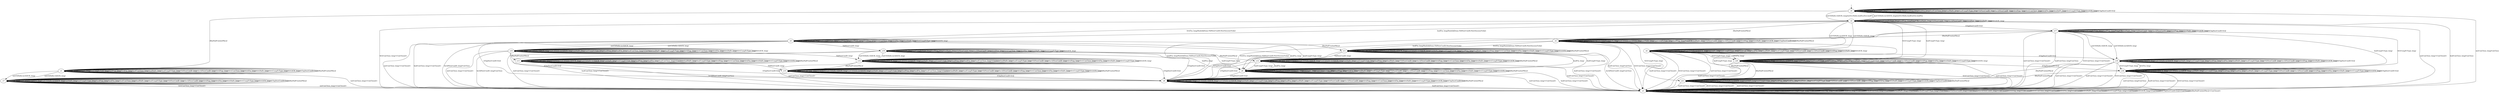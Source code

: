 digraph "../results/kwikModels/kwik-PSK-l-0/learnedModel" {
s0 [label=s0];
s1 [label=s1];
s2 [label=s2];
s3 [label=s3];
s4 [label=s4];
s5 [label=s5];
s6 [label=s6];
s7 [label=s7];
s8 [label=s8];
s9 [label=s9];
s10 [label=s10];
s11 [label=s11];
s12 [label=s12];
s13 [label=s13];
s14 [label=s14];
s15 [label=s15];
s16 [label=s16];
s17 [label=s17];
s18 [label=s18];
s19 [label=s19];
s20 [label=s20];
s21 [label=s21];
s0 -> s0  [label="initPing_long/PingACK "];
s0 -> s3  [label="initConClose_long/ConClose "];
s0 -> s2  [label="initCltHello-vldACK_long/initSvrHello,hndEncExt,hndFin "];
s0 -> s2  [label="initCltHello-invldACK_long/initSvrHello,hndEncExt,hndFin "];
s0 -> s0  [label="initNoFr_long/ "];
s0 -> s0  [label="initUnxpFrType_long/ "];
s0 -> s0  [label="hndPing_long/ "];
s0 -> s0  [label="hndFin_long/ "];
s0 -> s0  [label="hndConClose_long/ "];
s0 -> s0  [label="hndNoFr_long/ "];
s0 -> s0  [label="hndUnxpFrType_long/ "];
s0 -> s0  [label="VldNewConID_long/ "];
s0 -> s0  [label="InvldNewConID_long/ "];
s0 -> s0  [label="0rttPing_long/ "];
s0 -> s0  [label="0rttConClose_long/ "];
s0 -> s0  [label="0rttFin_long/ "];
s0 -> s0  [label="0rttNoFr_long/ "];
s0 -> s0  [label="0rttUnxpFrType_long/ "];
s0 -> s0  [label="0rttACK_long/ "];
s0 -> s0  [label="[ChgDestConID-Ori]/ "];
s0 -> s1  [label="[RmPadFrmInitPkts]/ "];
s1 -> s1  [label="initPing_long/ "];
s1 -> s3  [label="initConClose_long/<ConClosed> "];
s1 -> s7  [label="initCltHello-vldACK_long/ "];
s1 -> s7  [label="initCltHello-invldACK_long/ "];
s1 -> s1  [label="initNoFr_long/ "];
s1 -> s1  [label="initUnxpFrType_long/ "];
s1 -> s1  [label="hndPing_long/ "];
s1 -> s1  [label="hndFin_long/ "];
s1 -> s1  [label="hndConClose_long/ "];
s1 -> s1  [label="hndNoFr_long/ "];
s1 -> s1  [label="hndUnxpFrType_long/ "];
s1 -> s1  [label="VldNewConID_long/ "];
s1 -> s1  [label="InvldNewConID_long/ "];
s1 -> s1  [label="0rttPing_long/ "];
s1 -> s1  [label="0rttConClose_long/ "];
s1 -> s1  [label="0rttFin_long/ "];
s1 -> s1  [label="0rttNoFr_long/ "];
s1 -> s1  [label="0rttUnxpFrType_long/ "];
s1 -> s1  [label="0rttACK_long/ "];
s1 -> s1  [label="[ChgDestConID-Ori]/ "];
s1 -> s1  [label="[RmPadFrmInitPkts]/ "];
s2 -> s2  [label="initPing_long/ "];
s2 -> s3  [label="initConClose_long/<ConClosed> "];
s2 -> s6  [label="initCltHello-vldACK_long/ "];
s2 -> s6  [label="initCltHello-invldACK_long/ "];
s2 -> s2  [label="initNoFr_long/ "];
s2 -> s2  [label="initUnxpFrType_long/ "];
s2 -> s2  [label="hndPing_long/PingACK "];
s2 -> s5  [label="hndFin_long/HndshkDone,VldNewConID,NewSessionTicket "];
s2 -> s3  [label="hndConClose_long/ConClose "];
s2 -> s2  [label="hndNoFr_long/ "];
s2 -> s20  [label="hndUnxpFrType_long/ "];
s2 -> s2  [label="VldNewConID_long/ "];
s2 -> s2  [label="InvldNewConID_long/ "];
s2 -> s2  [label="0rttPing_long/ "];
s2 -> s3  [label="0rttConClose_long/<ConClosed> "];
s2 -> s5  [label="0rttFin_long/HndshkDone,VldNewConID,NewSessionTicket "];
s2 -> s2  [label="0rttNoFr_long/ "];
s2 -> s20  [label="0rttUnxpFrType_long/ "];
s2 -> s2  [label="0rttACK_long/ "];
s2 -> s17  [label="[ChgDestConID-Ori]/ "];
s2 -> s4  [label="[RmPadFrmInitPkts]/ "];
s3 -> s3  [label="initPing_long/<ConClosed> "];
s3 -> s3  [label="initConClose_long/<ConClosed> "];
s3 -> s3  [label="initCltHello-vldACK_long/<ConClosed> "];
s3 -> s3  [label="initCltHello-invldACK_long/<ConClosed> "];
s3 -> s3  [label="initNoFr_long/<ConClosed> "];
s3 -> s3  [label="initUnxpFrType_long/<ConClosed> "];
s3 -> s3  [label="hndPing_long/<ConClosed> "];
s3 -> s3  [label="hndFin_long/<ConClosed> "];
s3 -> s3  [label="hndConClose_long/<ConClosed> "];
s3 -> s3  [label="hndNoFr_long/<ConClosed> "];
s3 -> s3  [label="hndUnxpFrType_long/<ConClosed> "];
s3 -> s3  [label="VldNewConID_long/<ConClosed> "];
s3 -> s3  [label="InvldNewConID_long/<ConClosed> "];
s3 -> s3  [label="0rttPing_long/<ConClosed> "];
s3 -> s3  [label="0rttConClose_long/<ConClosed> "];
s3 -> s3  [label="0rttFin_long/<ConClosed> "];
s3 -> s3  [label="0rttNoFr_long/<ConClosed> "];
s3 -> s3  [label="0rttUnxpFrType_long/<ConClosed> "];
s3 -> s3  [label="0rttACK_long/<ConClosed> "];
s3 -> s3  [label="[ChgDestConID-Ori]/<ConClosed> "];
s3 -> s3  [label="[RmPadFrmInitPkts]/<ConClosed> "];
s4 -> s4  [label="initPing_long/ "];
s4 -> s4  [label="initConClose_long/<ConAct> "];
s4 -> s4  [label="initCltHello-vldACK_long/ "];
s4 -> s4  [label="initCltHello-invldACK_long/ "];
s4 -> s4  [label="initNoFr_long/ "];
s4 -> s4  [label="initUnxpFrType_long/ "];
s4 -> s4  [label="hndPing_long/PingACK "];
s4 -> s11  [label="hndFin_long/HndshkDone,VldNewConID,NewSessionTicket "];
s4 -> s3  [label="hndConClose_long/ConClose "];
s4 -> s4  [label="hndNoFr_long/ "];
s4 -> s21  [label="hndUnxpFrType_long/ "];
s4 -> s4  [label="VldNewConID_long/ "];
s4 -> s4  [label="InvldNewConID_long/ "];
s4 -> s4  [label="0rttPing_long/ "];
s4 -> s3  [label="0rttConClose_long/<ConClosed> "];
s4 -> s11  [label="0rttFin_long/HndshkDone,VldNewConID,NewSessionTicket "];
s4 -> s4  [label="0rttNoFr_long/ "];
s4 -> s21  [label="0rttUnxpFrType_long/ "];
s4 -> s4  [label="0rttACK_long/ "];
s4 -> s4  [label="[ChgDestConID-Ori]/ "];
s4 -> s4  [label="[RmPadFrmInitPkts]/ "];
s5 -> s5  [label="initPing_long/ "];
s5 -> s3  [label="initConClose_long/<ConClosed> "];
s5 -> s10  [label="initCltHello-vldACK_long/ "];
s5 -> s10  [label="initCltHello-invldACK_long/ "];
s5 -> s5  [label="initNoFr_long/ "];
s5 -> s5  [label="initUnxpFrType_long/ "];
s5 -> s5  [label="hndPing_long/ "];
s5 -> s9  [label="hndFin_long/ "];
s5 -> s3  [label="hndConClose_long/<ConClosed> "];
s5 -> s5  [label="hndNoFr_long/ "];
s5 -> s9  [label="hndUnxpFrType_long/ "];
s5 -> s19  [label="VldNewConID_long/ "];
s5 -> s3  [label="InvldNewConID_long/ConClose "];
s5 -> s5  [label="0rttPing_long/ "];
s5 -> s5  [label="0rttConClose_long/ "];
s5 -> s5  [label="0rttFin_long/ "];
s5 -> s5  [label="0rttNoFr_long/ "];
s5 -> s5  [label="0rttUnxpFrType_long/ "];
s5 -> s5  [label="0rttACK_long/ "];
s5 -> s8  [label="[ChgDestConID-Ori]/ "];
s5 -> s11  [label="[RmPadFrmInitPkts]/ "];
s6 -> s6  [label="initPing_long/ "];
s6 -> s3  [label="initConClose_long/<ConClosed> "];
s6 -> s6  [label="initCltHello-vldACK_long/ "];
s6 -> s6  [label="initCltHello-invldACK_long/ "];
s6 -> s6  [label="initNoFr_long/ "];
s6 -> s6  [label="initUnxpFrType_long/ "];
s6 -> s6  [label="hndPing_long/ "];
s6 -> s6  [label="hndFin_long/ "];
s6 -> s3  [label="hndConClose_long/<ConClosed> "];
s6 -> s6  [label="hndNoFr_long/ "];
s6 -> s6  [label="hndUnxpFrType_long/ "];
s6 -> s6  [label="VldNewConID_long/ "];
s6 -> s6  [label="InvldNewConID_long/ "];
s6 -> s6  [label="0rttPing_long/ "];
s6 -> s3  [label="0rttConClose_long/<ConClosed> "];
s6 -> s20  [label="0rttFin_long/ "];
s6 -> s6  [label="0rttNoFr_long/ "];
s6 -> s20  [label="0rttUnxpFrType_long/ "];
s6 -> s6  [label="0rttACK_long/ "];
s6 -> s16  [label="[ChgDestConID-Ori]/ "];
s6 -> s21  [label="[RmPadFrmInitPkts]/ "];
s7 -> s7  [label="initPing_long/ "];
s7 -> s3  [label="initConClose_long/<ConClosed> "];
s7 -> s7  [label="initCltHello-vldACK_long/ "];
s7 -> s7  [label="initCltHello-invldACK_long/ "];
s7 -> s7  [label="initNoFr_long/ "];
s7 -> s7  [label="initUnxpFrType_long/ "];
s7 -> s7  [label="hndPing_long/ "];
s7 -> s7  [label="hndFin_long/ "];
s7 -> s7  [label="hndConClose_long/ "];
s7 -> s7  [label="hndNoFr_long/ "];
s7 -> s7  [label="hndUnxpFrType_long/ "];
s7 -> s7  [label="VldNewConID_long/ "];
s7 -> s7  [label="InvldNewConID_long/ "];
s7 -> s7  [label="0rttPing_long/ "];
s7 -> s3  [label="0rttConClose_long/<ConClosed> "];
s7 -> s7  [label="0rttFin_long/ "];
s7 -> s7  [label="0rttNoFr_long/ "];
s7 -> s7  [label="0rttUnxpFrType_long/ "];
s7 -> s7  [label="0rttACK_long/ "];
s7 -> s7  [label="[ChgDestConID-Ori]/ "];
s7 -> s7  [label="[RmPadFrmInitPkts]/ "];
s8 -> s8  [label="initPing_long/ "];
s8 -> s8  [label="initConClose_long/ "];
s8 -> s8  [label="initCltHello-vldACK_long/ "];
s8 -> s8  [label="initCltHello-invldACK_long/ "];
s8 -> s8  [label="initNoFr_long/ "];
s8 -> s8  [label="initUnxpFrType_long/ "];
s8 -> s8  [label="hndPing_long/ "];
s8 -> s8  [label="hndFin_long/ "];
s8 -> s3  [label="hndConClose_long/<ConClosed> "];
s8 -> s8  [label="hndNoFr_long/ "];
s8 -> s8  [label="hndUnxpFrType_long/ "];
s8 -> s8  [label="VldNewConID_long/ "];
s8 -> s8  [label="InvldNewConID_long/ "];
s8 -> s8  [label="0rttPing_long/ "];
s8 -> s8  [label="0rttConClose_long/ "];
s8 -> s8  [label="0rttFin_long/ "];
s8 -> s8  [label="0rttNoFr_long/ "];
s8 -> s8  [label="0rttUnxpFrType_long/ "];
s8 -> s8  [label="0rttACK_long/ "];
s8 -> s8  [label="[ChgDestConID-Ori]/ "];
s8 -> s8  [label="[RmPadFrmInitPkts]/ "];
s9 -> s9  [label="initPing_long/ "];
s9 -> s3  [label="initConClose_long/<ConClosed> "];
s9 -> s9  [label="initCltHello-vldACK_long/ "];
s9 -> s9  [label="initCltHello-invldACK_long/ "];
s9 -> s9  [label="initNoFr_long/ "];
s9 -> s9  [label="initUnxpFrType_long/ "];
s9 -> s9  [label="hndPing_long/ "];
s9 -> s9  [label="hndFin_long/ "];
s9 -> s3  [label="hndConClose_long/<ConClosed> "];
s9 -> s9  [label="hndNoFr_long/ "];
s9 -> s9  [label="hndUnxpFrType_long/ "];
s9 -> s9  [label="VldNewConID_long/ "];
s9 -> s9  [label="InvldNewConID_long/ "];
s9 -> s9  [label="0rttPing_long/ "];
s9 -> s9  [label="0rttConClose_long/ "];
s9 -> s9  [label="0rttFin_long/ "];
s9 -> s9  [label="0rttNoFr_long/ "];
s9 -> s9  [label="0rttUnxpFrType_long/ "];
s9 -> s9  [label="0rttACK_long/ "];
s9 -> s8  [label="[ChgDestConID-Ori]/ "];
s9 -> s9  [label="[RmPadFrmInitPkts]/ "];
s10 -> s10  [label="initPing_long/ "];
s10 -> s3  [label="initConClose_long/<ConClosed> "];
s10 -> s10  [label="initCltHello-vldACK_long/ "];
s10 -> s10  [label="initCltHello-invldACK_long/ "];
s10 -> s10  [label="initNoFr_long/ "];
s10 -> s10  [label="initUnxpFrType_long/ "];
s10 -> s10  [label="hndPing_long/ "];
s10 -> s10  [label="hndFin_long/ "];
s10 -> s10  [label="hndConClose_long/<ConAct> "];
s10 -> s10  [label="hndNoFr_long/ "];
s10 -> s10  [label="hndUnxpFrType_long/ "];
s10 -> s14  [label="VldNewConID_long/ "];
s10 -> s3  [label="InvldNewConID_long/ConClose "];
s10 -> s10  [label="0rttPing_long/ "];
s10 -> s10  [label="0rttConClose_long/ "];
s10 -> s10  [label="0rttFin_long/ "];
s10 -> s10  [label="0rttNoFr_long/ "];
s10 -> s10  [label="0rttUnxpFrType_long/ "];
s10 -> s10  [label="0rttACK_long/ "];
s10 -> s8  [label="[ChgDestConID-Ori]/ "];
s10 -> s13  [label="[RmPadFrmInitPkts]/ "];
s11 -> s11  [label="initPing_long/ "];
s11 -> s11  [label="initConClose_long/<ConAct> "];
s11 -> s11  [label="initCltHello-vldACK_long/ "];
s11 -> s11  [label="initCltHello-invldACK_long/ "];
s11 -> s11  [label="initNoFr_long/ "];
s11 -> s11  [label="initUnxpFrType_long/ "];
s11 -> s11  [label="hndPing_long/ "];
s11 -> s9  [label="hndFin_long/ "];
s11 -> s3  [label="hndConClose_long/<ConClosed> "];
s11 -> s11  [label="hndNoFr_long/ "];
s11 -> s9  [label="hndUnxpFrType_long/ "];
s11 -> s12  [label="VldNewConID_long/ "];
s11 -> s3  [label="InvldNewConID_long/ConClose "];
s11 -> s11  [label="0rttPing_long/ "];
s11 -> s11  [label="0rttConClose_long/ "];
s11 -> s11  [label="0rttFin_long/ "];
s11 -> s11  [label="0rttNoFr_long/ "];
s11 -> s11  [label="0rttUnxpFrType_long/ "];
s11 -> s11  [label="0rttACK_long/ "];
s11 -> s8  [label="[ChgDestConID-Ori]/ "];
s11 -> s11  [label="[RmPadFrmInitPkts]/ "];
s12 -> s12  [label="initPing_long/ "];
s12 -> s12  [label="initConClose_long/<ConAct> "];
s12 -> s12  [label="initCltHello-vldACK_long/ "];
s12 -> s12  [label="initCltHello-invldACK_long/ "];
s12 -> s12  [label="initNoFr_long/ "];
s12 -> s12  [label="initUnxpFrType_long/ "];
s12 -> s12  [label="hndPing_long/ "];
s12 -> s9  [label="hndFin_long/ "];
s12 -> s3  [label="hndConClose_long/<ConClosed> "];
s12 -> s12  [label="hndNoFr_long/ "];
s12 -> s9  [label="hndUnxpFrType_long/ "];
s12 -> s12  [label="VldNewConID_long/ "];
s12 -> s12  [label="InvldNewConID_long/ "];
s12 -> s12  [label="0rttPing_long/ "];
s12 -> s12  [label="0rttConClose_long/ "];
s12 -> s12  [label="0rttFin_long/ "];
s12 -> s12  [label="0rttNoFr_long/ "];
s12 -> s12  [label="0rttUnxpFrType_long/ "];
s12 -> s12  [label="0rttACK_long/ "];
s12 -> s8  [label="[ChgDestConID-Ori]/ "];
s12 -> s12  [label="[RmPadFrmInitPkts]/ "];
s13 -> s13  [label="initPing_long/ "];
s13 -> s13  [label="initConClose_long/<ConAct> "];
s13 -> s13  [label="initCltHello-vldACK_long/ "];
s13 -> s13  [label="initCltHello-invldACK_long/ "];
s13 -> s13  [label="initNoFr_long/ "];
s13 -> s13  [label="initUnxpFrType_long/ "];
s13 -> s13  [label="hndPing_long/ "];
s13 -> s13  [label="hndFin_long/ "];
s13 -> s13  [label="hndConClose_long/<ConAct> "];
s13 -> s13  [label="hndNoFr_long/ "];
s13 -> s13  [label="hndUnxpFrType_long/ "];
s13 -> s15  [label="VldNewConID_long/ "];
s13 -> s3  [label="InvldNewConID_long/ConClose "];
s13 -> s13  [label="0rttPing_long/ "];
s13 -> s13  [label="0rttConClose_long/ "];
s13 -> s13  [label="0rttFin_long/ "];
s13 -> s13  [label="0rttNoFr_long/ "];
s13 -> s13  [label="0rttUnxpFrType_long/ "];
s13 -> s13  [label="0rttACK_long/ "];
s13 -> s8  [label="[ChgDestConID-Ori]/ "];
s13 -> s13  [label="[RmPadFrmInitPkts]/ "];
s14 -> s14  [label="initPing_long/ "];
s14 -> s3  [label="initConClose_long/<ConClosed> "];
s14 -> s14  [label="initCltHello-vldACK_long/ "];
s14 -> s14  [label="initCltHello-invldACK_long/ "];
s14 -> s14  [label="initNoFr_long/ "];
s14 -> s14  [label="initUnxpFrType_long/ "];
s14 -> s14  [label="hndPing_long/ "];
s14 -> s14  [label="hndFin_long/ "];
s14 -> s14  [label="hndConClose_long/<ConAct> "];
s14 -> s14  [label="hndNoFr_long/ "];
s14 -> s14  [label="hndUnxpFrType_long/ "];
s14 -> s14  [label="VldNewConID_long/ "];
s14 -> s14  [label="InvldNewConID_long/ "];
s14 -> s14  [label="0rttPing_long/ "];
s14 -> s14  [label="0rttConClose_long/ "];
s14 -> s14  [label="0rttFin_long/ "];
s14 -> s14  [label="0rttNoFr_long/ "];
s14 -> s14  [label="0rttUnxpFrType_long/ "];
s14 -> s14  [label="0rttACK_long/ "];
s14 -> s8  [label="[ChgDestConID-Ori]/ "];
s14 -> s15  [label="[RmPadFrmInitPkts]/ "];
s15 -> s15  [label="initPing_long/ "];
s15 -> s15  [label="initConClose_long/<ConAct> "];
s15 -> s15  [label="initCltHello-vldACK_long/ "];
s15 -> s15  [label="initCltHello-invldACK_long/ "];
s15 -> s15  [label="initNoFr_long/ "];
s15 -> s15  [label="initUnxpFrType_long/ "];
s15 -> s15  [label="hndPing_long/ "];
s15 -> s15  [label="hndFin_long/ "];
s15 -> s15  [label="hndConClose_long/<ConAct> "];
s15 -> s15  [label="hndNoFr_long/ "];
s15 -> s15  [label="hndUnxpFrType_long/ "];
s15 -> s15  [label="VldNewConID_long/ "];
s15 -> s15  [label="InvldNewConID_long/ "];
s15 -> s15  [label="0rttPing_long/ "];
s15 -> s15  [label="0rttConClose_long/ "];
s15 -> s15  [label="0rttFin_long/ "];
s15 -> s15  [label="0rttNoFr_long/ "];
s15 -> s15  [label="0rttUnxpFrType_long/ "];
s15 -> s15  [label="0rttACK_long/ "];
s15 -> s8  [label="[ChgDestConID-Ori]/ "];
s15 -> s15  [label="[RmPadFrmInitPkts]/ "];
s16 -> s16  [label="initPing_long/ "];
s16 -> s3  [label="initConClose_long/<ConClosed> "];
s16 -> s16  [label="initCltHello-vldACK_long/ "];
s16 -> s16  [label="initCltHello-invldACK_long/ "];
s16 -> s16  [label="initNoFr_long/ "];
s16 -> s16  [label="initUnxpFrType_long/ "];
s16 -> s16  [label="hndPing_long/ "];
s16 -> s16  [label="hndFin_long/ "];
s16 -> s3  [label="hndConClose_long/<ConClosed> "];
s16 -> s16  [label="hndNoFr_long/ "];
s16 -> s16  [label="hndUnxpFrType_long/ "];
s16 -> s16  [label="VldNewConID_long/ "];
s16 -> s16  [label="InvldNewConID_long/ "];
s16 -> s16  [label="0rttPing_long/ "];
s16 -> s3  [label="0rttConClose_long/<ConClosed> "];
s16 -> s18  [label="0rttFin_long/ "];
s16 -> s16  [label="0rttNoFr_long/ "];
s16 -> s18  [label="0rttUnxpFrType_long/ "];
s16 -> s16  [label="0rttACK_long/ "];
s16 -> s16  [label="[ChgDestConID-Ori]/ "];
s16 -> s21  [label="[RmPadFrmInitPkts]/ "];
s17 -> s17  [label="initPing_long/ "];
s17 -> s3  [label="initConClose_long/<ConClosed> "];
s17 -> s16  [label="initCltHello-vldACK_long/ "];
s17 -> s16  [label="initCltHello-invldACK_long/ "];
s17 -> s17  [label="initNoFr_long/ "];
s17 -> s17  [label="initUnxpFrType_long/ "];
s17 -> s17  [label="hndPing_long/PingACK "];
s17 -> s8  [label="hndFin_long/HndshkDone,VldNewConID,NewSessionTicket "];
s17 -> s3  [label="hndConClose_long/ConClose "];
s17 -> s17  [label="hndNoFr_long/ "];
s17 -> s18  [label="hndUnxpFrType_long/ "];
s17 -> s17  [label="VldNewConID_long/ "];
s17 -> s17  [label="InvldNewConID_long/ "];
s17 -> s17  [label="0rttPing_long/ "];
s17 -> s3  [label="0rttConClose_long/<ConClosed> "];
s17 -> s8  [label="0rttFin_long/HndshkDone,VldNewConID,NewSessionTicket "];
s17 -> s17  [label="0rttNoFr_long/ "];
s17 -> s18  [label="0rttUnxpFrType_long/ "];
s17 -> s17  [label="0rttACK_long/ "];
s17 -> s17  [label="[ChgDestConID-Ori]/ "];
s17 -> s4  [label="[RmPadFrmInitPkts]/ "];
s18 -> s18  [label="initPing_long/PingACK "];
s18 -> s3  [label="initConClose_long/ConClose "];
s18 -> s18  [label="initCltHello-vldACK_long/ "];
s18 -> s18  [label="initCltHello-invldACK_long/ "];
s18 -> s18  [label="initNoFr_long/ "];
s18 -> s18  [label="initUnxpFrType_long/ "];
s18 -> s18  [label="hndPing_long/ "];
s18 -> s18  [label="hndFin_long/ "];
s18 -> s3  [label="hndConClose_long/<ConClosed> "];
s18 -> s18  [label="hndNoFr_long/ "];
s18 -> s18  [label="hndUnxpFrType_long/ "];
s18 -> s18  [label="VldNewConID_long/ "];
s18 -> s18  [label="InvldNewConID_long/ "];
s18 -> s18  [label="0rttPing_long/ "];
s18 -> s3  [label="0rttConClose_long/<ConClosed> "];
s18 -> s18  [label="0rttFin_long/ "];
s18 -> s18  [label="0rttNoFr_long/ "];
s18 -> s18  [label="0rttUnxpFrType_long/ "];
s18 -> s18  [label="0rttACK_long/ "];
s18 -> s18  [label="[ChgDestConID-Ori]/ "];
s18 -> s21  [label="[RmPadFrmInitPkts]/ "];
s19 -> s19  [label="initPing_long/ "];
s19 -> s3  [label="initConClose_long/<ConClosed> "];
s19 -> s14  [label="initCltHello-vldACK_long/ "];
s19 -> s14  [label="initCltHello-invldACK_long/ "];
s19 -> s19  [label="initNoFr_long/ "];
s19 -> s19  [label="initUnxpFrType_long/ "];
s19 -> s19  [label="hndPing_long/ "];
s19 -> s9  [label="hndFin_long/ "];
s19 -> s3  [label="hndConClose_long/<ConClosed> "];
s19 -> s19  [label="hndNoFr_long/ "];
s19 -> s9  [label="hndUnxpFrType_long/ "];
s19 -> s19  [label="VldNewConID_long/ "];
s19 -> s19  [label="InvldNewConID_long/ "];
s19 -> s19  [label="0rttPing_long/ "];
s19 -> s19  [label="0rttConClose_long/ "];
s19 -> s19  [label="0rttFin_long/ "];
s19 -> s19  [label="0rttNoFr_long/ "];
s19 -> s19  [label="0rttUnxpFrType_long/ "];
s19 -> s19  [label="0rttACK_long/ "];
s19 -> s8  [label="[ChgDestConID-Ori]/ "];
s19 -> s12  [label="[RmPadFrmInitPkts]/ "];
s20 -> s20  [label="initPing_long/ "];
s20 -> s3  [label="initConClose_long/<ConClosed> "];
s20 -> s20  [label="initCltHello-vldACK_long/ "];
s20 -> s20  [label="initCltHello-invldACK_long/ "];
s20 -> s20  [label="initNoFr_long/ "];
s20 -> s20  [label="initUnxpFrType_long/ "];
s20 -> s20  [label="hndPing_long/ "];
s20 -> s20  [label="hndFin_long/ "];
s20 -> s3  [label="hndConClose_long/<ConClosed> "];
s20 -> s20  [label="hndNoFr_long/ "];
s20 -> s20  [label="hndUnxpFrType_long/ "];
s20 -> s20  [label="VldNewConID_long/ "];
s20 -> s20  [label="InvldNewConID_long/ "];
s20 -> s20  [label="0rttPing_long/ "];
s20 -> s3  [label="0rttConClose_long/<ConClosed> "];
s20 -> s20  [label="0rttFin_long/ "];
s20 -> s20  [label="0rttNoFr_long/ "];
s20 -> s20  [label="0rttUnxpFrType_long/ "];
s20 -> s20  [label="0rttACK_long/ "];
s20 -> s18  [label="[ChgDestConID-Ori]/ "];
s20 -> s21  [label="[RmPadFrmInitPkts]/ "];
s21 -> s21  [label="initPing_long/ "];
s21 -> s3  [label="initConClose_long/<ConClosed> "];
s21 -> s21  [label="initCltHello-vldACK_long/ "];
s21 -> s21  [label="initCltHello-invldACK_long/ "];
s21 -> s21  [label="initNoFr_long/ "];
s21 -> s21  [label="initUnxpFrType_long/ "];
s21 -> s21  [label="hndPing_long/ "];
s21 -> s21  [label="hndFin_long/ "];
s21 -> s3  [label="hndConClose_long/<ConClosed> "];
s21 -> s21  [label="hndNoFr_long/ "];
s21 -> s21  [label="hndUnxpFrType_long/ "];
s21 -> s21  [label="VldNewConID_long/ "];
s21 -> s21  [label="InvldNewConID_long/ "];
s21 -> s21  [label="0rttPing_long/ "];
s21 -> s3  [label="0rttConClose_long/<ConClosed> "];
s21 -> s21  [label="0rttFin_long/ "];
s21 -> s21  [label="0rttNoFr_long/ "];
s21 -> s21  [label="0rttUnxpFrType_long/ "];
s21 -> s21  [label="0rttACK_long/ "];
s21 -> s21  [label="[ChgDestConID-Ori]/ "];
s21 -> s21  [label="[RmPadFrmInitPkts]/ "];
__start0 [label="", shape=none];
__start0 -> s0  [label=""];
}
